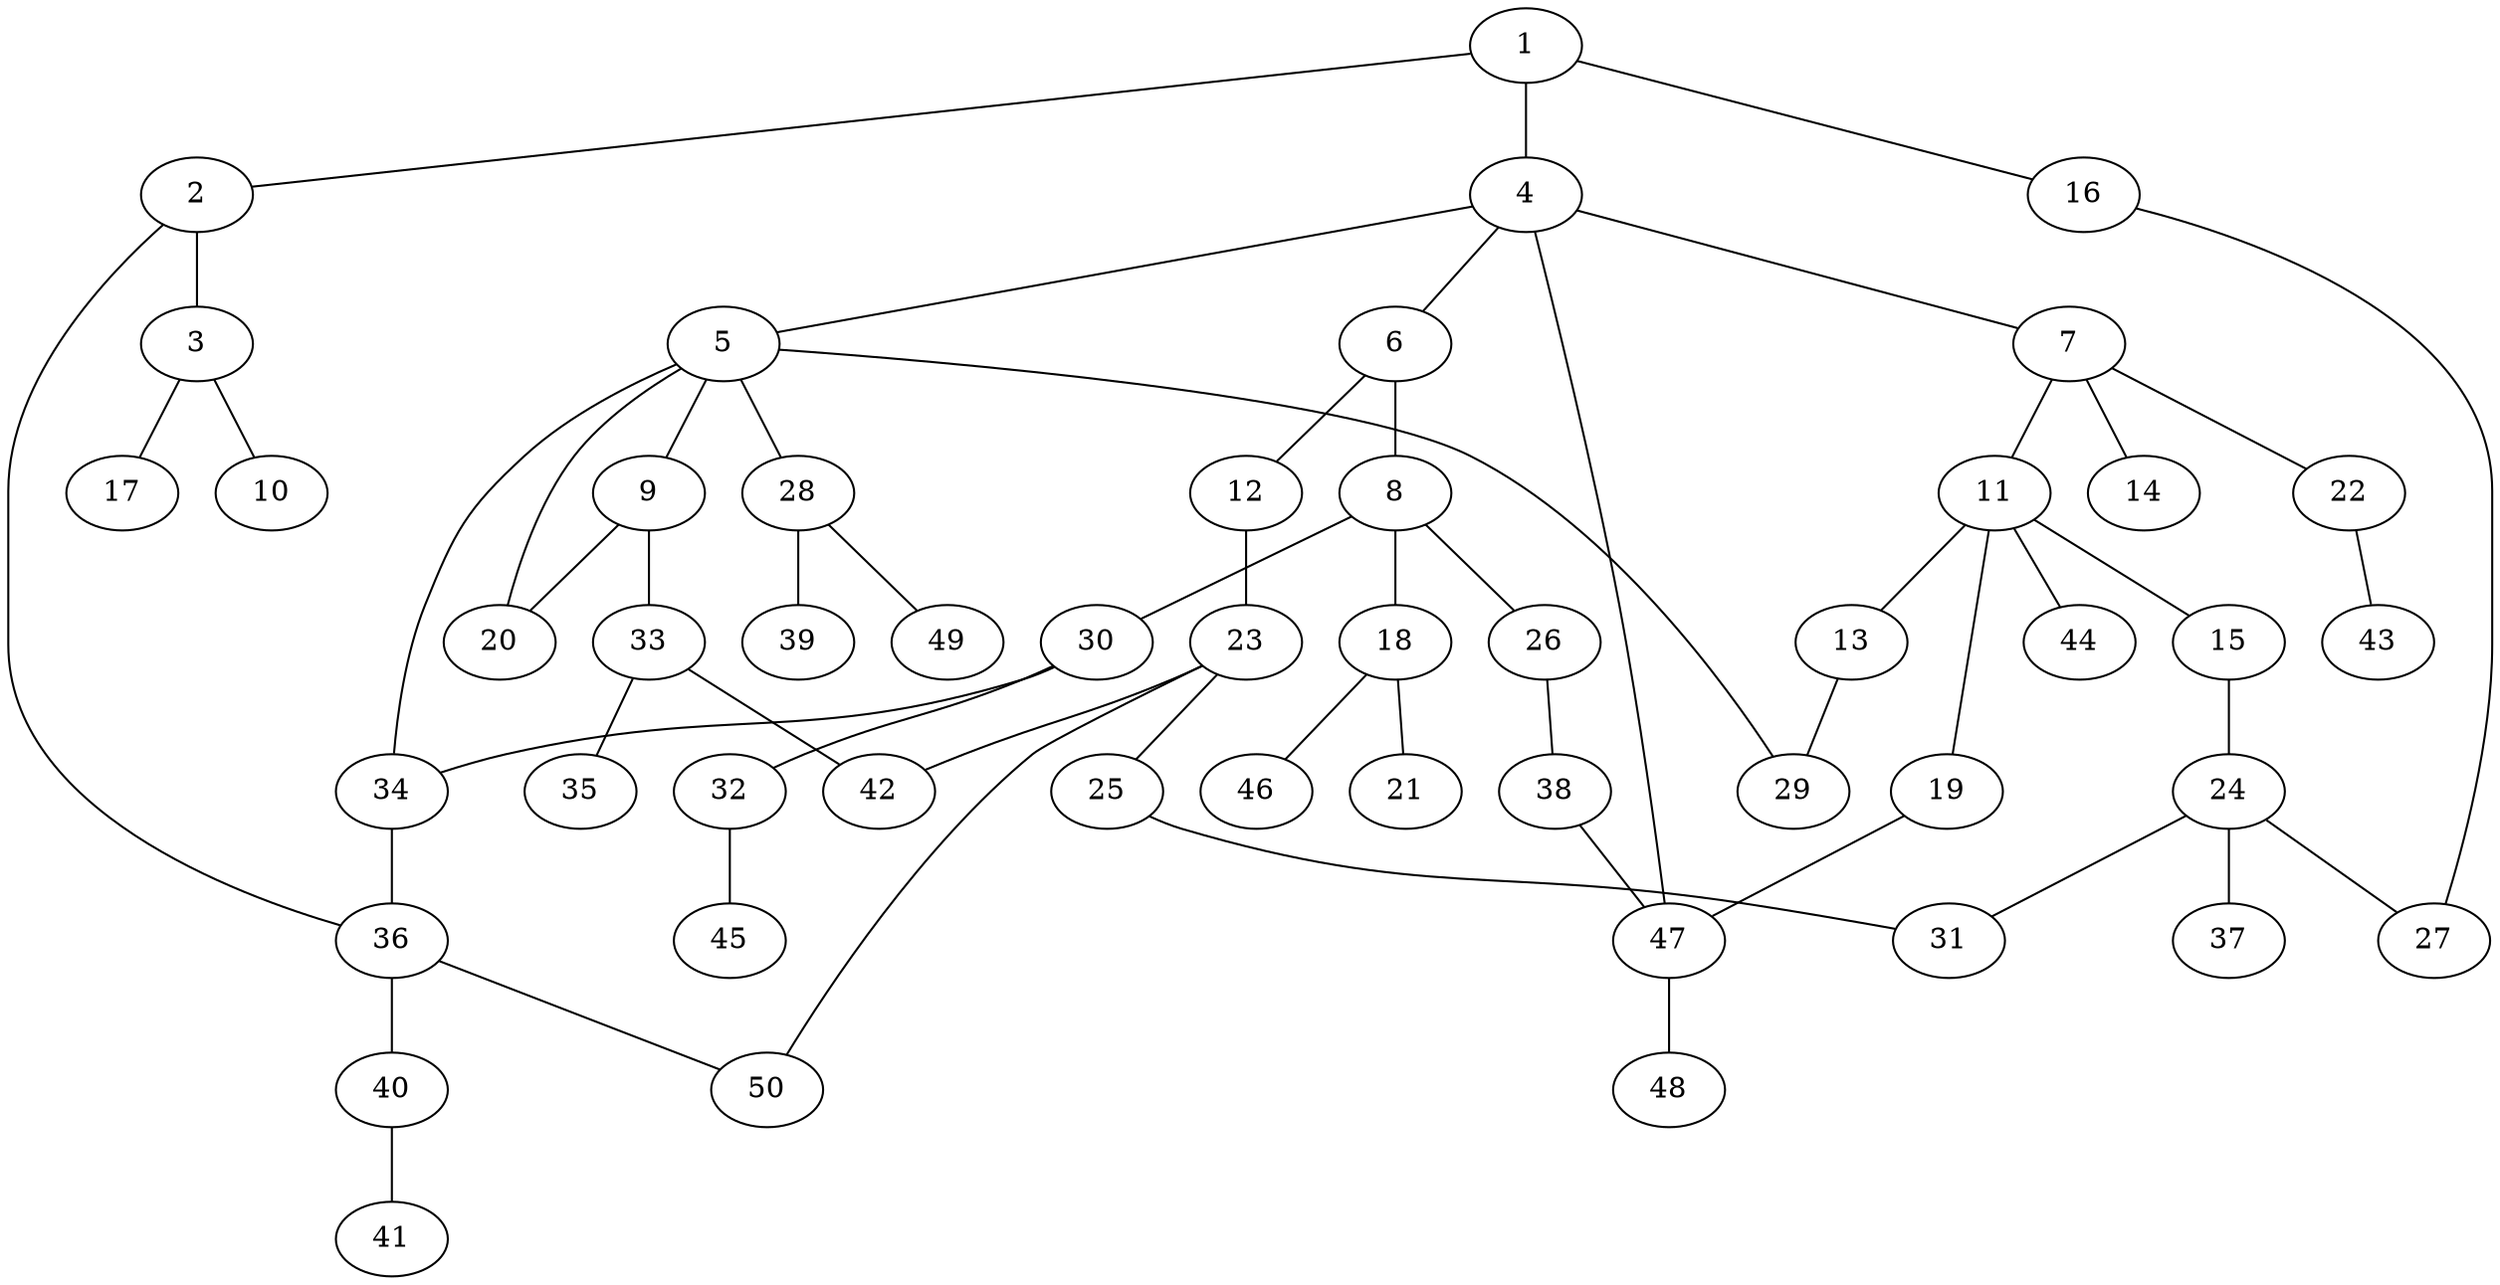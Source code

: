 graph graphname {1--2
1--4
1--16
2--3
2--36
3--10
3--17
4--5
4--6
4--7
4--47
5--9
5--20
5--28
5--29
5--34
6--8
6--12
7--11
7--14
7--22
8--18
8--26
8--30
9--20
9--33
11--13
11--15
11--19
11--44
12--23
13--29
15--24
16--27
18--21
18--46
19--47
22--43
23--25
23--42
23--50
24--27
24--31
24--37
25--31
26--38
28--39
28--49
30--32
30--34
32--45
33--35
33--42
34--36
36--40
36--50
38--47
40--41
47--48
}